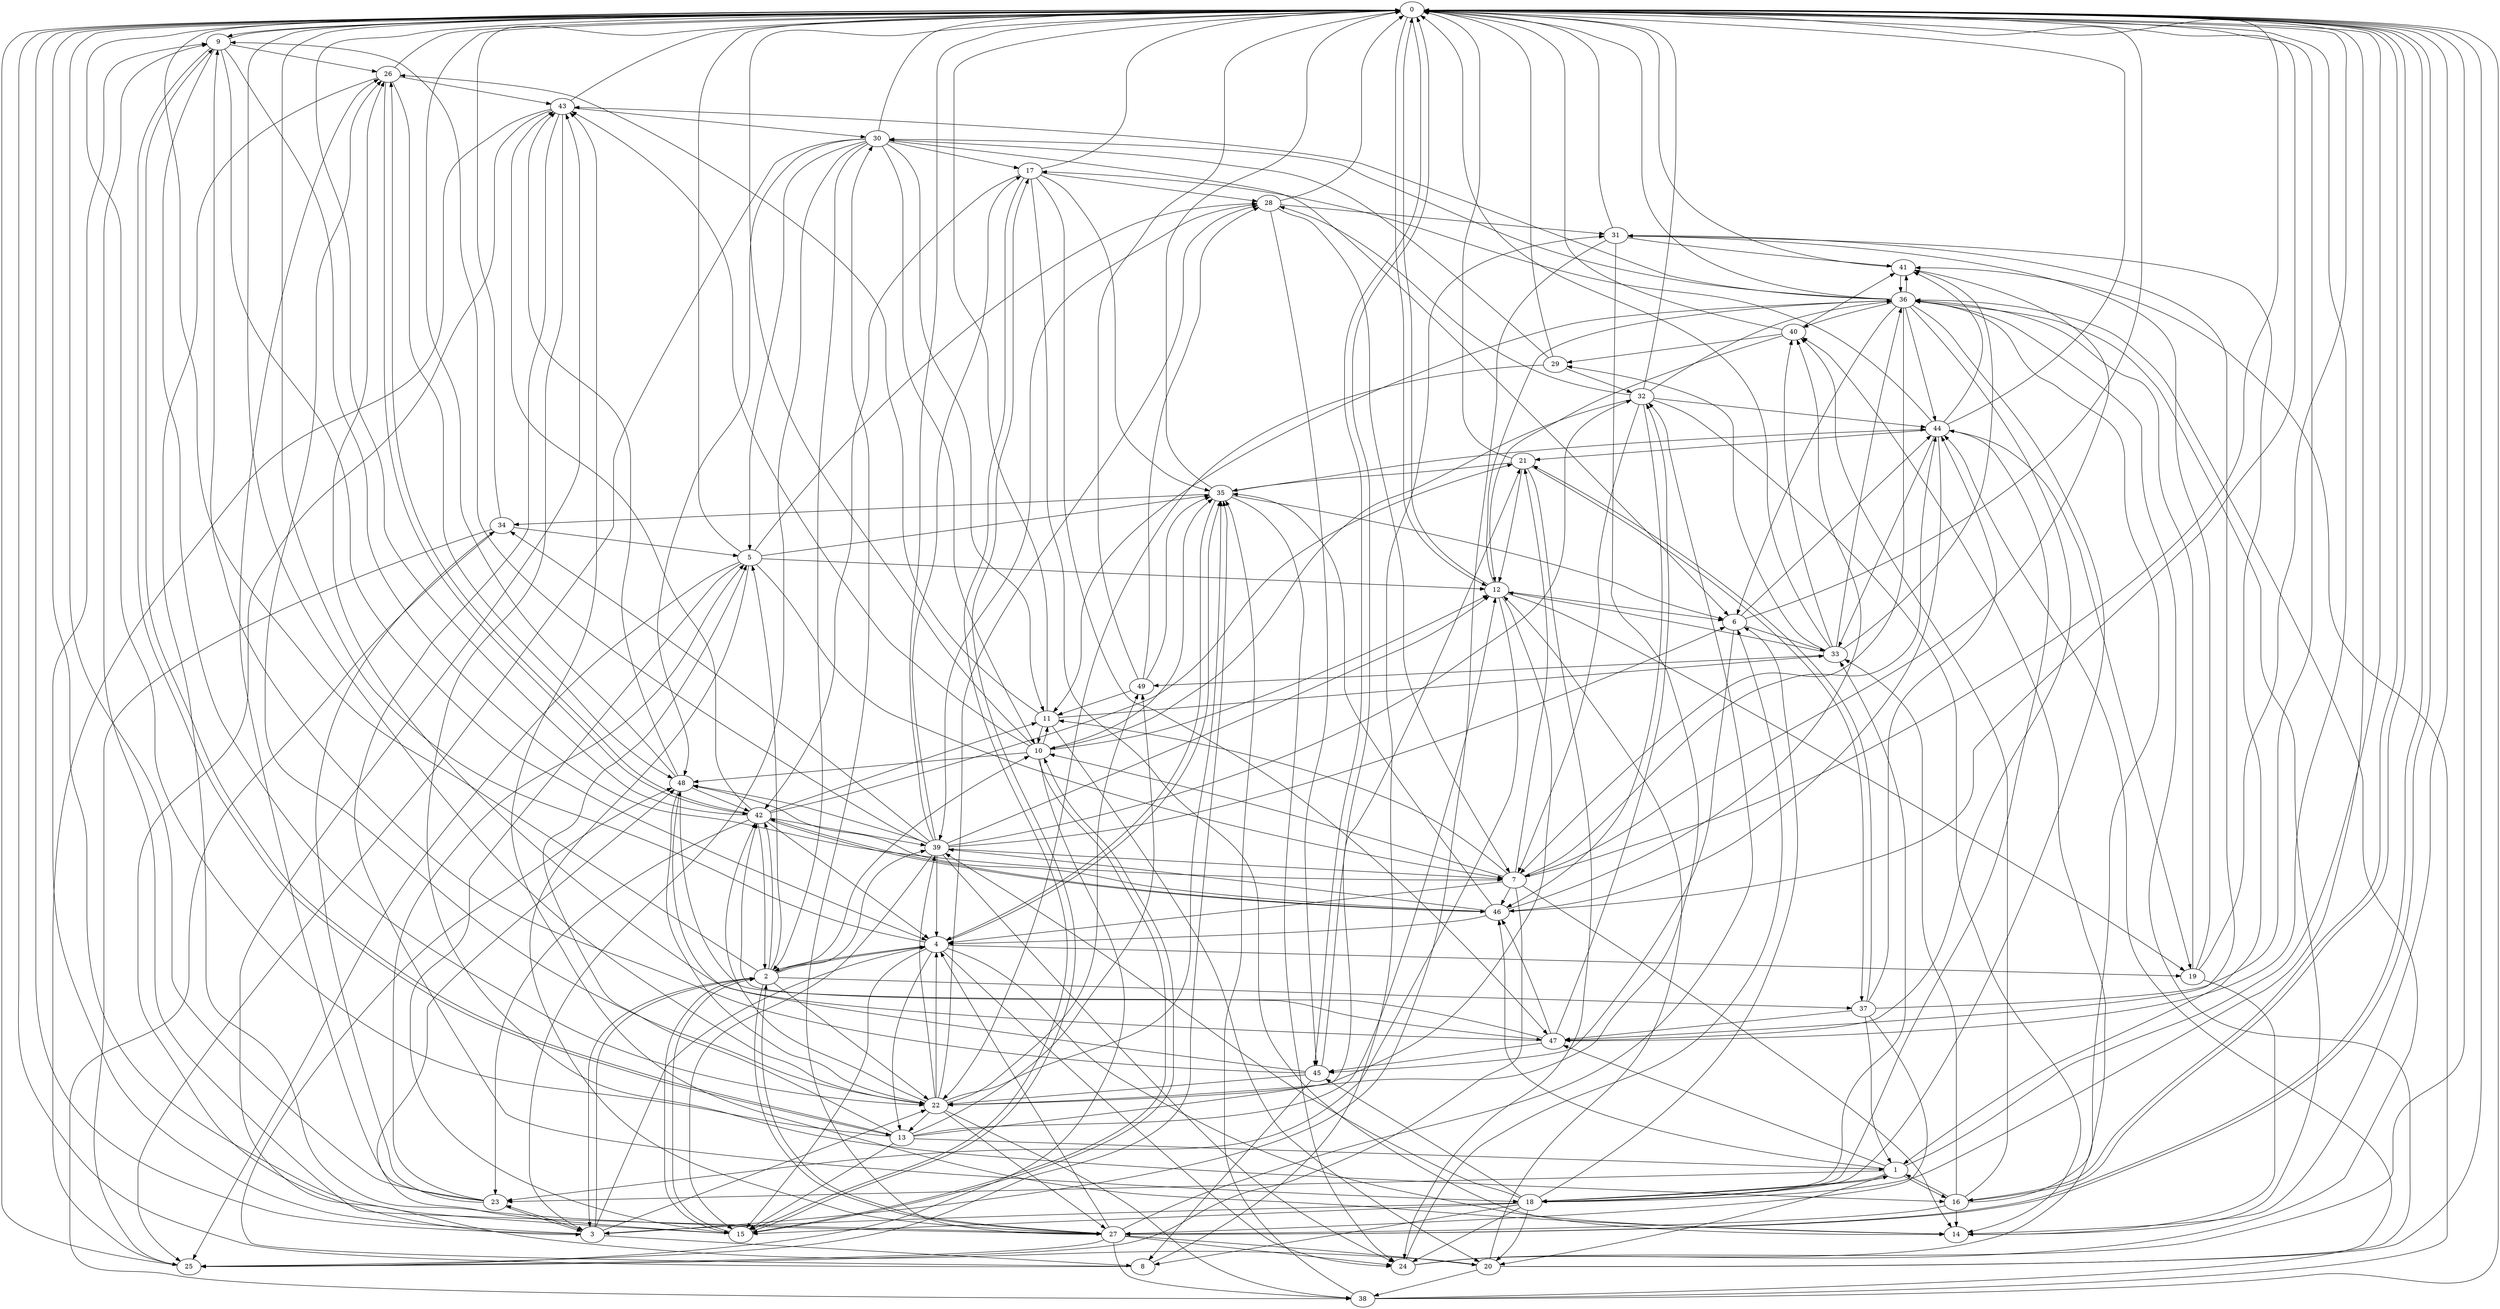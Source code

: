 strict digraph "" {
	0	 [component_delay=3];
	9	 [component_delay=3];
	0 -> 9	 [wire_delay=1];
	12	 [component_delay=3];
	0 -> 12	 [wire_delay=1];
	16	 [component_delay=3];
	0 -> 16	 [wire_delay=1];
	27	 [component_delay=3];
	0 -> 27	 [wire_delay=1];
	45	 [component_delay=3];
	0 -> 45	 [wire_delay=1];
	1	 [component_delay=3];
	1 -> 0	 [wire_delay=1];
	1 -> 16	 [wire_delay=1];
	18	 [component_delay=3];
	1 -> 18	 [wire_delay=1];
	20	 [component_delay=3];
	1 -> 20	 [wire_delay=1];
	23	 [component_delay=3];
	1 -> 23	 [wire_delay=1];
	46	 [component_delay=3];
	1 -> 46	 [wire_delay=1];
	47	 [component_delay=3];
	1 -> 47	 [wire_delay=1];
	2	 [component_delay=3];
	2 -> 0	 [wire_delay=1];
	3	 [component_delay=3];
	2 -> 3	 [wire_delay=1];
	4	 [component_delay=3];
	2 -> 4	 [wire_delay=1];
	5	 [component_delay=3];
	2 -> 5	 [wire_delay=1];
	10	 [component_delay=3];
	2 -> 10	 [wire_delay=1];
	15	 [component_delay=3];
	2 -> 15	 [wire_delay=1];
	22	 [component_delay=3];
	2 -> 22	 [wire_delay=1];
	2 -> 27	 [wire_delay=1];
	37	 [component_delay=3];
	2 -> 37	 [wire_delay=1];
	39	 [component_delay=3];
	2 -> 39	 [wire_delay=1];
	42	 [component_delay=3];
	2 -> 42	 [wire_delay=1];
	3 -> 0	 [wire_delay=1];
	3 -> 2	 [wire_delay=1];
	3 -> 4	 [wire_delay=1];
	8	 [component_delay=3];
	3 -> 8	 [wire_delay=1];
	3 -> 9	 [wire_delay=1];
	3 -> 22	 [wire_delay=1];
	3 -> 23	 [wire_delay=1];
	4 -> 0	 [wire_delay=1];
	4 -> 2	 [wire_delay=1];
	13	 [component_delay=3];
	4 -> 13	 [wire_delay=1];
	14	 [component_delay=3];
	4 -> 14	 [wire_delay=1];
	4 -> 15	 [wire_delay=1];
	19	 [component_delay=3];
	4 -> 19	 [wire_delay=1];
	24	 [component_delay=3];
	4 -> 24	 [wire_delay=1];
	35	 [component_delay=3];
	4 -> 35	 [wire_delay=1];
	5 -> 0	 [wire_delay=1];
	7	 [component_delay=3];
	5 -> 7	 [wire_delay=1];
	5 -> 12	 [wire_delay=1];
	5 -> 15	 [wire_delay=1];
	25	 [component_delay=3];
	5 -> 25	 [wire_delay=1];
	5 -> 27	 [wire_delay=1];
	28	 [component_delay=3];
	5 -> 28	 [wire_delay=1];
	5 -> 35	 [wire_delay=1];
	6	 [component_delay=3];
	6 -> 0	 [wire_delay=1];
	33	 [component_delay=3];
	6 -> 33	 [wire_delay=1];
	44	 [component_delay=3];
	6 -> 44	 [wire_delay=1];
	6 -> 45	 [wire_delay=1];
	7 -> 0	 [wire_delay=1];
	7 -> 4	 [wire_delay=1];
	7 -> 10	 [wire_delay=1];
	11	 [component_delay=3];
	7 -> 11	 [wire_delay=1];
	7 -> 14	 [wire_delay=1];
	21	 [component_delay=3];
	7 -> 21	 [wire_delay=1];
	7 -> 25	 [wire_delay=1];
	7 -> 44	 [wire_delay=1];
	7 -> 46	 [wire_delay=1];
	8 -> 0	 [wire_delay=1];
	31	 [component_delay=3];
	8 -> 31	 [wire_delay=1];
	48	 [component_delay=3];
	8 -> 48	 [wire_delay=1];
	9 -> 0	 [wire_delay=1];
	9 -> 4	 [wire_delay=1];
	9 -> 7	 [wire_delay=1];
	9 -> 13	 [wire_delay=1];
	9 -> 22	 [wire_delay=1];
	26	 [component_delay=3];
	9 -> 26	 [wire_delay=1];
	10 -> 0	 [wire_delay=1];
	10 -> 11	 [wire_delay=1];
	10 -> 12	 [wire_delay=1];
	10 -> 15	 [wire_delay=1];
	10 -> 25	 [wire_delay=1];
	10 -> 35	 [wire_delay=1];
	43	 [component_delay=3];
	10 -> 43	 [wire_delay=1];
	10 -> 48	 [wire_delay=1];
	11 -> 0	 [wire_delay=1];
	11 -> 10	 [wire_delay=1];
	11 -> 20	 [wire_delay=1];
	11 -> 26	 [wire_delay=1];
	11 -> 33	 [wire_delay=1];
	12 -> 0	 [wire_delay=1];
	12 -> 6	 [wire_delay=1];
	12 -> 19	 [wire_delay=1];
	12 -> 22	 [wire_delay=1];
	12 -> 23	 [wire_delay=1];
	36	 [component_delay=3];
	12 -> 36	 [wire_delay=1];
	13 -> 0	 [wire_delay=1];
	13 -> 1	 [wire_delay=1];
	13 -> 5	 [wire_delay=1];
	13 -> 9	 [wire_delay=1];
	13 -> 12	 [wire_delay=1];
	13 -> 15	 [wire_delay=1];
	13 -> 21	 [wire_delay=1];
	49	 [component_delay=3];
	13 -> 49	 [wire_delay=1];
	14 -> 0	 [wire_delay=1];
	14 -> 36	 [wire_delay=1];
	14 -> 43	 [wire_delay=1];
	15 -> 0	 [wire_delay=1];
	15 -> 2	 [wire_delay=1];
	15 -> 10	 [wire_delay=1];
	17	 [component_delay=3];
	15 -> 17	 [wire_delay=1];
	15 -> 48	 [wire_delay=1];
	16 -> 0	 [wire_delay=1];
	16 -> 1	 [wire_delay=1];
	16 -> 14	 [wire_delay=1];
	16 -> 27	 [wire_delay=1];
	16 -> 33	 [wire_delay=1];
	16 -> 36	 [wire_delay=1];
	40	 [component_delay=3];
	16 -> 40	 [wire_delay=1];
	17 -> 0	 [wire_delay=1];
	17 -> 14	 [wire_delay=1];
	17 -> 15	 [wire_delay=1];
	17 -> 28	 [wire_delay=1];
	17 -> 35	 [wire_delay=1];
	17 -> 42	 [wire_delay=1];
	17 -> 47	 [wire_delay=1];
	18 -> 0	 [wire_delay=1];
	18 -> 1	 [wire_delay=1];
	18 -> 3	 [wire_delay=1];
	18 -> 6	 [wire_delay=1];
	18 -> 8	 [wire_delay=1];
	18 -> 15	 [wire_delay=1];
	18 -> 20	 [wire_delay=1];
	18 -> 24	 [wire_delay=1];
	18 -> 33	 [wire_delay=1];
	18 -> 39	 [wire_delay=1];
	18 -> 44	 [wire_delay=1];
	18 -> 45	 [wire_delay=1];
	19 -> 0	 [wire_delay=1];
	19 -> 14	 [wire_delay=1];
	19 -> 31	 [wire_delay=1];
	19 -> 36	 [wire_delay=1];
	20 -> 0	 [wire_delay=1];
	20 -> 12	 [wire_delay=1];
	20 -> 36	 [wire_delay=1];
	38	 [component_delay=3];
	20 -> 38	 [wire_delay=1];
	20 -> 43	 [wire_delay=1];
	21 -> 0	 [wire_delay=1];
	21 -> 12	 [wire_delay=1];
	21 -> 24	 [wire_delay=1];
	21 -> 35	 [wire_delay=1];
	21 -> 37	 [wire_delay=1];
	22 -> 0	 [wire_delay=1];
	22 -> 4	 [wire_delay=1];
	22 -> 13	 [wire_delay=1];
	22 -> 26	 [wire_delay=1];
	22 -> 27	 [wire_delay=1];
	22 -> 28	 [wire_delay=1];
	22 -> 35	 [wire_delay=1];
	22 -> 38	 [wire_delay=1];
	22 -> 39	 [wire_delay=1];
	22 -> 42	 [wire_delay=1];
	22 -> 49	 [wire_delay=1];
	23 -> 0	 [wire_delay=1];
	23 -> 3	 [wire_delay=1];
	23 -> 5	 [wire_delay=1];
	23 -> 26	 [wire_delay=1];
	34	 [component_delay=3];
	23 -> 34	 [wire_delay=1];
	24 -> 0	 [wire_delay=1];
	24 -> 6	 [wire_delay=1];
	24 -> 36	 [wire_delay=1];
	24 -> 40	 [wire_delay=1];
	25 -> 0	 [wire_delay=1];
	25 -> 35	 [wire_delay=1];
	26 -> 0	 [wire_delay=1];
	26 -> 27	 [wire_delay=1];
	26 -> 42	 [wire_delay=1];
	26 -> 43	 [wire_delay=1];
	26 -> 48	 [wire_delay=1];
	27 -> 0	 [wire_delay=1];
	27 -> 2	 [wire_delay=1];
	27 -> 4	 [wire_delay=1];
	27 -> 9	 [wire_delay=1];
	27 -> 20	 [wire_delay=1];
	27 -> 24	 [wire_delay=1];
	27 -> 25	 [wire_delay=1];
	30	 [component_delay=3];
	27 -> 30	 [wire_delay=1];
	32	 [component_delay=3];
	27 -> 32	 [wire_delay=1];
	27 -> 38	 [wire_delay=1];
	28 -> 0	 [wire_delay=1];
	28 -> 7	 [wire_delay=1];
	28 -> 31	 [wire_delay=1];
	28 -> 39	 [wire_delay=1];
	28 -> 45	 [wire_delay=1];
	29	 [component_delay=3];
	29 -> 0	 [wire_delay=1];
	29 -> 22	 [wire_delay=1];
	29 -> 30	 [wire_delay=1];
	29 -> 32	 [wire_delay=1];
	30 -> 0	 [wire_delay=1];
	30 -> 2	 [wire_delay=1];
	30 -> 3	 [wire_delay=1];
	30 -> 5	 [wire_delay=1];
	30 -> 6	 [wire_delay=1];
	30 -> 10	 [wire_delay=1];
	30 -> 11	 [wire_delay=1];
	30 -> 17	 [wire_delay=1];
	30 -> 25	 [wire_delay=1];
	30 -> 48	 [wire_delay=1];
	31 -> 0	 [wire_delay=1];
	31 -> 1	 [wire_delay=1];
	31 -> 3	 [wire_delay=1];
	31 -> 22	 [wire_delay=1];
	41	 [component_delay=3];
	31 -> 41	 [wire_delay=1];
	32 -> 0	 [wire_delay=1];
	32 -> 7	 [wire_delay=1];
	32 -> 10	 [wire_delay=1];
	32 -> 14	 [wire_delay=1];
	32 -> 28	 [wire_delay=1];
	32 -> 36	 [wire_delay=1];
	32 -> 44	 [wire_delay=1];
	32 -> 46	 [wire_delay=1];
	33 -> 0	 [wire_delay=1];
	33 -> 12	 [wire_delay=1];
	33 -> 29	 [wire_delay=1];
	33 -> 36	 [wire_delay=1];
	33 -> 40	 [wire_delay=1];
	33 -> 41	 [wire_delay=1];
	33 -> 49	 [wire_delay=1];
	34 -> 0	 [wire_delay=1];
	34 -> 5	 [wire_delay=1];
	34 -> 25	 [wire_delay=1];
	34 -> 38	 [wire_delay=1];
	35 -> 0	 [wire_delay=1];
	35 -> 4	 [wire_delay=1];
	35 -> 6	 [wire_delay=1];
	35 -> 24	 [wire_delay=1];
	35 -> 34	 [wire_delay=1];
	35 -> 44	 [wire_delay=1];
	36 -> 0	 [wire_delay=1];
	36 -> 6	 [wire_delay=1];
	36 -> 7	 [wire_delay=1];
	36 -> 11	 [wire_delay=1];
	36 -> 18	 [wire_delay=1];
	36 -> 30	 [wire_delay=1];
	36 -> 40	 [wire_delay=1];
	36 -> 41	 [wire_delay=1];
	36 -> 43	 [wire_delay=1];
	36 -> 44	 [wire_delay=1];
	36 -> 47	 [wire_delay=1];
	37 -> 0	 [wire_delay=1];
	37 -> 1	 [wire_delay=1];
	37 -> 21	 [wire_delay=1];
	37 -> 27	 [wire_delay=1];
	37 -> 44	 [wire_delay=1];
	37 -> 47	 [wire_delay=1];
	38 -> 0	 [wire_delay=1];
	38 -> 35	 [wire_delay=1];
	38 -> 41	 [wire_delay=1];
	38 -> 44	 [wire_delay=1];
	39 -> 0	 [wire_delay=1];
	39 -> 4	 [wire_delay=1];
	39 -> 6	 [wire_delay=1];
	39 -> 7	 [wire_delay=1];
	39 -> 9	 [wire_delay=1];
	39 -> 12	 [wire_delay=1];
	39 -> 15	 [wire_delay=1];
	39 -> 17	 [wire_delay=1];
	39 -> 24	 [wire_delay=1];
	39 -> 32	 [wire_delay=1];
	39 -> 34	 [wire_delay=1];
	39 -> 48	 [wire_delay=1];
	40 -> 0	 [wire_delay=1];
	40 -> 12	 [wire_delay=1];
	40 -> 29	 [wire_delay=1];
	40 -> 41	 [wire_delay=1];
	41 -> 0	 [wire_delay=1];
	41 -> 7	 [wire_delay=1];
	41 -> 36	 [wire_delay=1];
	42 -> 0	 [wire_delay=1];
	42 -> 2	 [wire_delay=1];
	42 -> 4	 [wire_delay=1];
	42 -> 11	 [wire_delay=1];
	42 -> 21	 [wire_delay=1];
	42 -> 23	 [wire_delay=1];
	42 -> 26	 [wire_delay=1];
	42 -> 39	 [wire_delay=1];
	42 -> 43	 [wire_delay=1];
	42 -> 46	 [wire_delay=1];
	43 -> 0	 [wire_delay=1];
	43 -> 3	 [wire_delay=1];
	43 -> 16	 [wire_delay=1];
	43 -> 18	 [wire_delay=1];
	43 -> 25	 [wire_delay=1];
	43 -> 30	 [wire_delay=1];
	44 -> 0	 [wire_delay=1];
	44 -> 17	 [wire_delay=1];
	44 -> 19	 [wire_delay=1];
	44 -> 21	 [wire_delay=1];
	44 -> 33	 [wire_delay=1];
	44 -> 41	 [wire_delay=1];
	44 -> 46	 [wire_delay=1];
	45 -> 0	 [wire_delay=1];
	45 -> 8	 [wire_delay=1];
	45 -> 9	 [wire_delay=1];
	45 -> 22	 [wire_delay=1];
	45 -> 48	 [wire_delay=1];
	46 -> 0	 [wire_delay=1];
	46 -> 4	 [wire_delay=1];
	46 -> 35	 [wire_delay=1];
	46 -> 39	 [wire_delay=1];
	46 -> 40	 [wire_delay=1];
	46 -> 42	 [wire_delay=1];
	46 -> 48	 [wire_delay=1];
	47 -> 0	 [wire_delay=1];
	47 -> 26	 [wire_delay=1];
	47 -> 31	 [wire_delay=1];
	47 -> 32	 [wire_delay=1];
	47 -> 42	 [wire_delay=1];
	47 -> 45	 [wire_delay=1];
	47 -> 46	 [wire_delay=1];
	48 -> 0	 [wire_delay=1];
	48 -> 22	 [wire_delay=1];
	48 -> 42	 [wire_delay=1];
	48 -> 43	 [wire_delay=1];
	48 -> 47	 [wire_delay=1];
	49 -> 0	 [wire_delay=1];
	49 -> 11	 [wire_delay=1];
	49 -> 28	 [wire_delay=1];
	49 -> 35	 [wire_delay=1];
}
